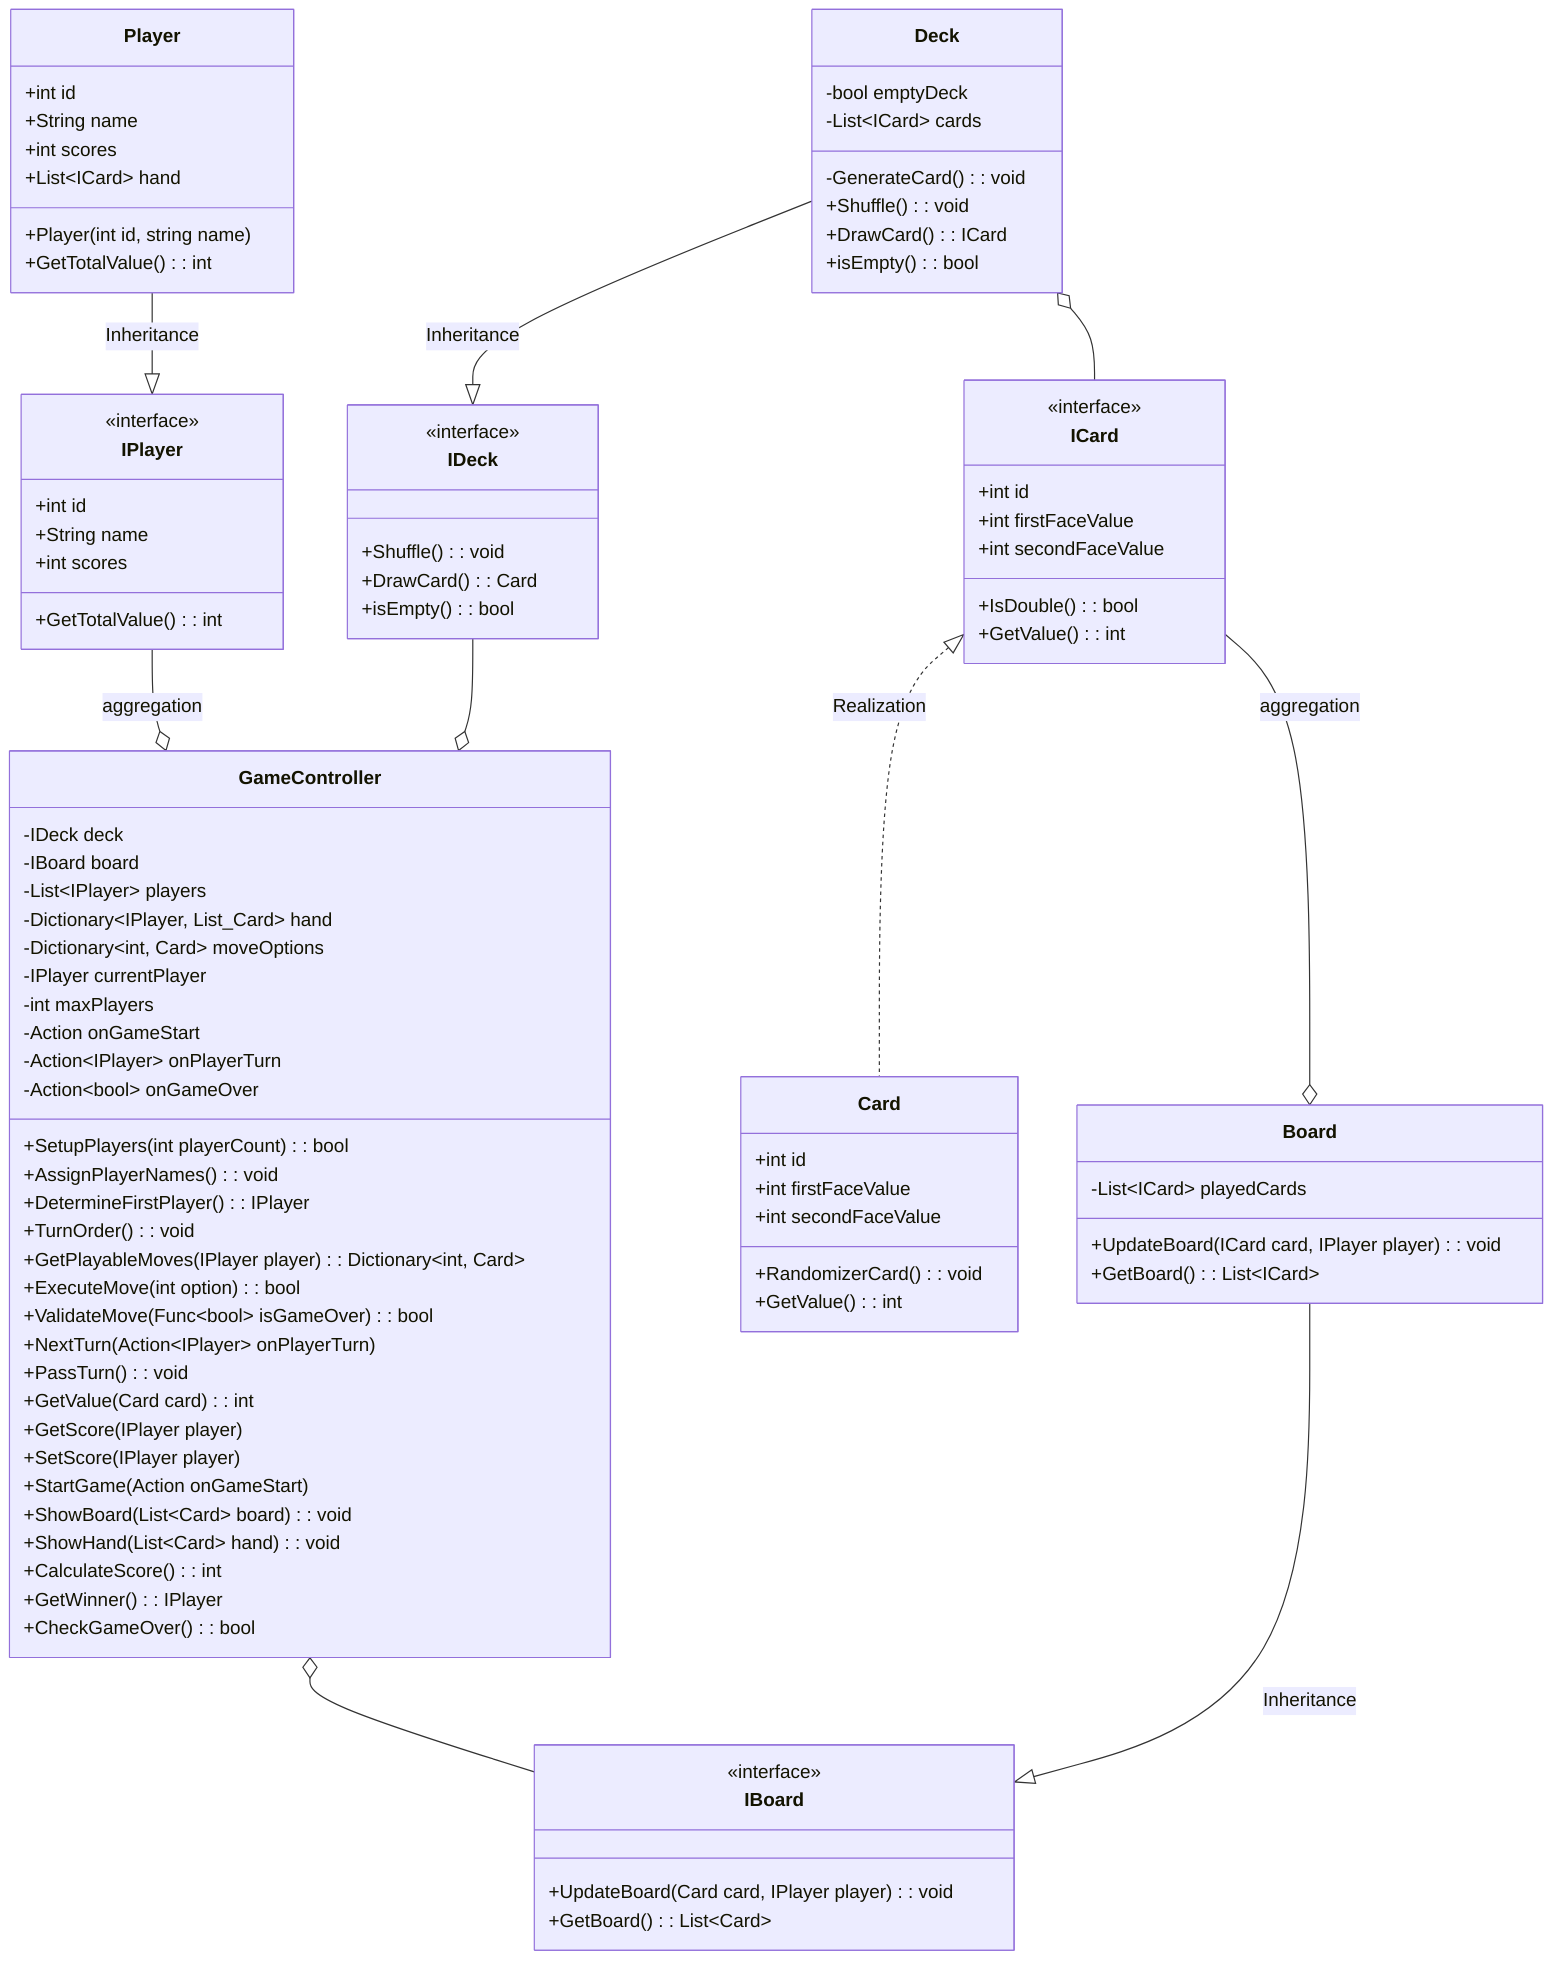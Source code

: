 classDiagram
class IPlayer{
    <<interface>>
    +int id
    +String name
    +int scores
    +GetTotalValue() : int
}
class Player{
    +int id
    +String name
    +int scores
    +List~ICard~ hand
    +Player(int id, string name)
    +GetTotalValue() : int
}
class ICard{
    <<interface>>
    +int id
    +int firstFaceValue
    +int secondFaceValue 
    +IsDouble() : bool
    +GetValue() : int
}
class IDeck{
    <<interface>>
    +Shuffle() : void
    +DrawCard() : Card
    +isEmpty() : bool
}
class IBoard{
    <<interface>>
    +UpdateBoard(Card card, IPlayer player) : void
    +GetBoard() : List~Card~
   
}
class Deck{
    -bool emptyDeck
    -GenerateCard() : void
    -List~ICard~ cards
    +Shuffle() : void
    +DrawCard() : ICard
    +isEmpty() : bool
}
class Board{
    -List~ICard~ playedCards
    +UpdateBoard(ICard card, IPlayer player) : void
    +GetBoard() : List~ICard~
}
class Card{
    +int id
    +int firstFaceValue
    +int secondFaceValue   
    +RandomizerCard() : void
    +GetValue() : int
}
class GameController{
    -IDeck deck
    -IBoard board
    -List~IPlayer~ players
    -Dictionary~IPlayer, List_Card~ hand
    -Dictionary~int, Card~ moveOptions
    -IPlayer currentPlayer
    -int maxPlayers
    -Action onGameStart
    -Action~IPlayer~ onPlayerTurn
    -Action~bool~ onGameOver
    +SetupPlayers(int playerCount) : bool
    +AssignPlayerNames() : void
    +DetermineFirstPlayer() : IPlayer
    +TurnOrder() : void
    +GetPlayableMoves(IPlayer player) : Dictionary~int, Card~
    +ExecuteMove(int option) : bool
    +ValidateMove(Func~bool~ isGameOver) : bool
    +NextTurn(Action~IPlayer~ onPlayerTurn)
    +PassTurn() : void
    +GetValue(Card card) : int
    +GetScore(IPlayer player)
    +SetScore(IPlayer player)
    +StartGame(Action onGameStart)
    +ShowBoard(List~Card~ board) : void
    +ShowHand(List~Card~ hand) : void
    +CalculateScore() : int
    +GetWinner() : IPlayer
    +CheckGameOver() : bool
}
IPlayer --o GameController : aggregation
IDeck --o GameController
GameController o-- IBoard
Deck --|> IDeck : Inheritance
Board --|> IBoard : Inheritance
Player --|> IPlayer : Inheritance
Deck o-- ICard
ICard --o Board : aggregation
ICard <|.. Card : Realization